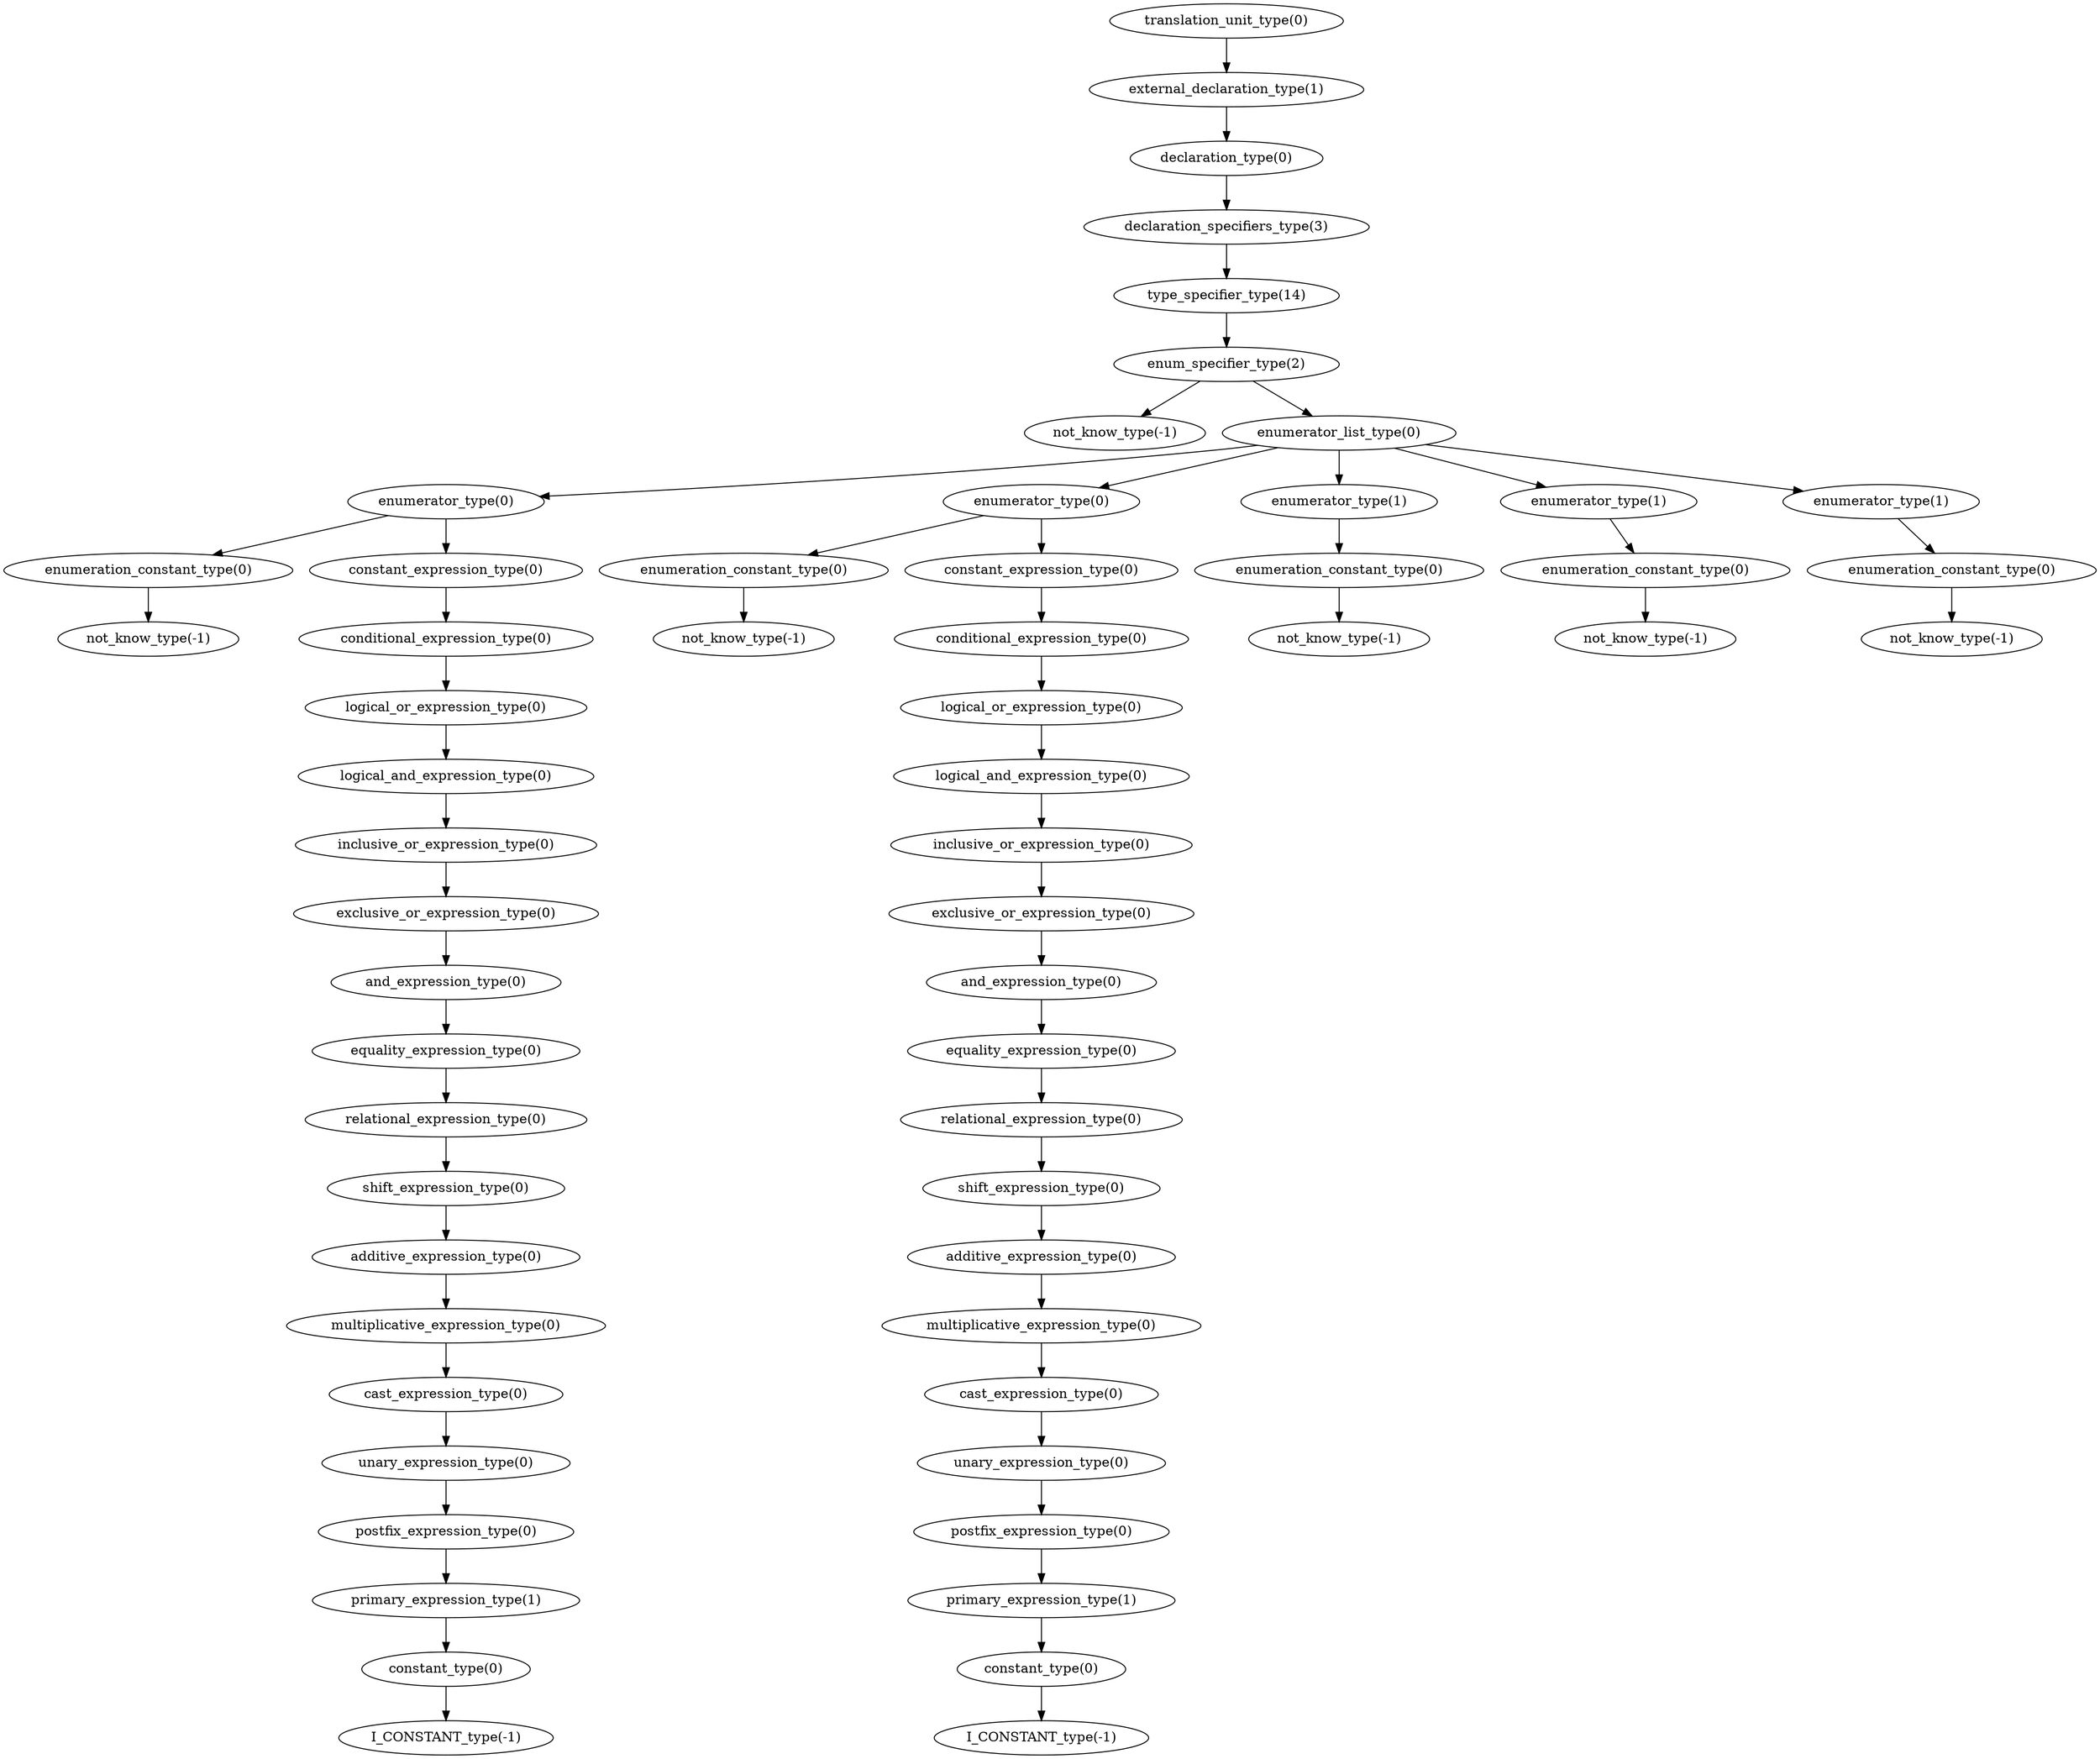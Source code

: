 digraph G{
58[label="translation_unit_type(0)"];
57[label="external_declaration_type(1)"];
58->57;
57[label="external_declaration_type(1)"];
56[label="declaration_type(0)"];
57->56;
56[label="declaration_type(0)"];
55[label="declaration_specifiers_type(3)"];
56->55;
55[label="declaration_specifiers_type(3)"];
54[label="type_specifier_type(14)"];
55->54;
54[label="type_specifier_type(14)"];
53[label="enum_specifier_type(2)"];
54->53;
53[label="enum_specifier_type(2)"];
0[label="not_know_type(-1)"];
53->0;
0[label="not_know_type(-1)"];
22[label="enumerator_list_type(0)"];
53->22;
22[label="enumerator_list_type(0)"];
21[label="enumerator_type(0)"];
22->21;
21[label="enumerator_type(0)"];
2[label="enumeration_constant_type(0)"];
21->2;
2[label="enumeration_constant_type(0)"];
1[label="not_know_type(-1)"];
2->1;
1[label="not_know_type(-1)"];
20[label="constant_expression_type(0)"];
21->20;
20[label="constant_expression_type(0)"];
19[label="conditional_expression_type(0)"];
20->19;
19[label="conditional_expression_type(0)"];
18[label="logical_or_expression_type(0)"];
19->18;
18[label="logical_or_expression_type(0)"];
17[label="logical_and_expression_type(0)"];
18->17;
17[label="logical_and_expression_type(0)"];
16[label="inclusive_or_expression_type(0)"];
17->16;
16[label="inclusive_or_expression_type(0)"];
15[label="exclusive_or_expression_type(0)"];
16->15;
15[label="exclusive_or_expression_type(0)"];
14[label="and_expression_type(0)"];
15->14;
14[label="and_expression_type(0)"];
13[label="equality_expression_type(0)"];
14->13;
13[label="equality_expression_type(0)"];
12[label="relational_expression_type(0)"];
13->12;
12[label="relational_expression_type(0)"];
11[label="shift_expression_type(0)"];
12->11;
11[label="shift_expression_type(0)"];
10[label="additive_expression_type(0)"];
11->10;
10[label="additive_expression_type(0)"];
9[label="multiplicative_expression_type(0)"];
10->9;
9[label="multiplicative_expression_type(0)"];
8[label="cast_expression_type(0)"];
9->8;
8[label="cast_expression_type(0)"];
7[label="unary_expression_type(0)"];
8->7;
7[label="unary_expression_type(0)"];
6[label="postfix_expression_type(0)"];
7->6;
6[label="postfix_expression_type(0)"];
5[label="primary_expression_type(1)"];
6->5;
5[label="primary_expression_type(1)"];
4[label="constant_type(0)"];
5->4;
4[label="constant_type(0)"];
3[label="I_CONSTANT_type(-1)"];
4->3;
3[label="I_CONSTANT_type(-1)"];
43[label="enumerator_type(0)"];
22->43;
43[label="enumerator_type(0)"];
24[label="enumeration_constant_type(0)"];
43->24;
24[label="enumeration_constant_type(0)"];
23[label="not_know_type(-1)"];
24->23;
23[label="not_know_type(-1)"];
42[label="constant_expression_type(0)"];
43->42;
42[label="constant_expression_type(0)"];
41[label="conditional_expression_type(0)"];
42->41;
41[label="conditional_expression_type(0)"];
40[label="logical_or_expression_type(0)"];
41->40;
40[label="logical_or_expression_type(0)"];
39[label="logical_and_expression_type(0)"];
40->39;
39[label="logical_and_expression_type(0)"];
38[label="inclusive_or_expression_type(0)"];
39->38;
38[label="inclusive_or_expression_type(0)"];
37[label="exclusive_or_expression_type(0)"];
38->37;
37[label="exclusive_or_expression_type(0)"];
36[label="and_expression_type(0)"];
37->36;
36[label="and_expression_type(0)"];
35[label="equality_expression_type(0)"];
36->35;
35[label="equality_expression_type(0)"];
34[label="relational_expression_type(0)"];
35->34;
34[label="relational_expression_type(0)"];
33[label="shift_expression_type(0)"];
34->33;
33[label="shift_expression_type(0)"];
32[label="additive_expression_type(0)"];
33->32;
32[label="additive_expression_type(0)"];
31[label="multiplicative_expression_type(0)"];
32->31;
31[label="multiplicative_expression_type(0)"];
30[label="cast_expression_type(0)"];
31->30;
30[label="cast_expression_type(0)"];
29[label="unary_expression_type(0)"];
30->29;
29[label="unary_expression_type(0)"];
28[label="postfix_expression_type(0)"];
29->28;
28[label="postfix_expression_type(0)"];
27[label="primary_expression_type(1)"];
28->27;
27[label="primary_expression_type(1)"];
26[label="constant_type(0)"];
27->26;
26[label="constant_type(0)"];
25[label="I_CONSTANT_type(-1)"];
26->25;
25[label="I_CONSTANT_type(-1)"];
46[label="enumerator_type(1)"];
22->46;
46[label="enumerator_type(1)"];
45[label="enumeration_constant_type(0)"];
46->45;
45[label="enumeration_constant_type(0)"];
44[label="not_know_type(-1)"];
45->44;
44[label="not_know_type(-1)"];
49[label="enumerator_type(1)"];
22->49;
49[label="enumerator_type(1)"];
48[label="enumeration_constant_type(0)"];
49->48;
48[label="enumeration_constant_type(0)"];
47[label="not_know_type(-1)"];
48->47;
47[label="not_know_type(-1)"];
52[label="enumerator_type(1)"];
22->52;
52[label="enumerator_type(1)"];
51[label="enumeration_constant_type(0)"];
52->51;
51[label="enumeration_constant_type(0)"];
50[label="not_know_type(-1)"];
51->50;
50[label="not_know_type(-1)"];
}
